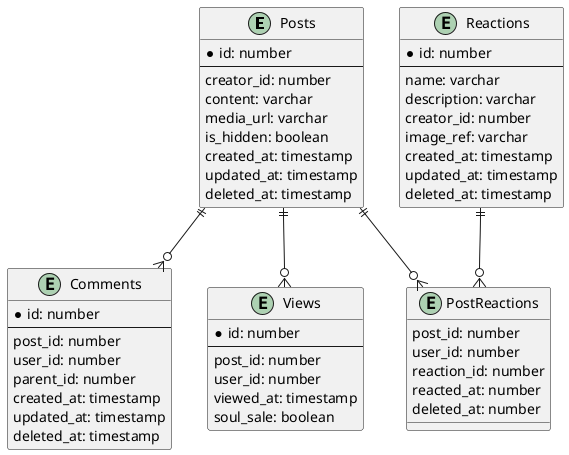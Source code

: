 @startuml

entity "Posts" {
    * id: number
    --
    creator_id: number
    content: varchar
    media_url: varchar
    is_hidden: boolean
    created_at: timestamp
    updated_at: timestamp
    deleted_at: timestamp
}

entity "Comments" {
    * id: number
    --
    post_id: number
    user_id: number
    parent_id: number
    created_at: timestamp
    updated_at: timestamp
    deleted_at: timestamp
}

entity "Views" {
    * id: number
    --
    post_id: number
    user_id: number
    viewed_at: timestamp
    soul_sale: boolean
}

entity "Reactions" {
    * id: number
    --
    name: varchar
    description: varchar
    creator_id: number
    image_ref: varchar
    created_at: timestamp
    updated_at: timestamp
    deleted_at: timestamp
}

entity "PostReactions" {
    post_id: number
    user_id: number
    reaction_id: number
    reacted_at: number
    deleted_at: number
}



Posts ||--o{ Comments
Posts ||--o{ Views
Posts ||--o{ PostReactions
Reactions ||--o{ PostReactions

@enduml